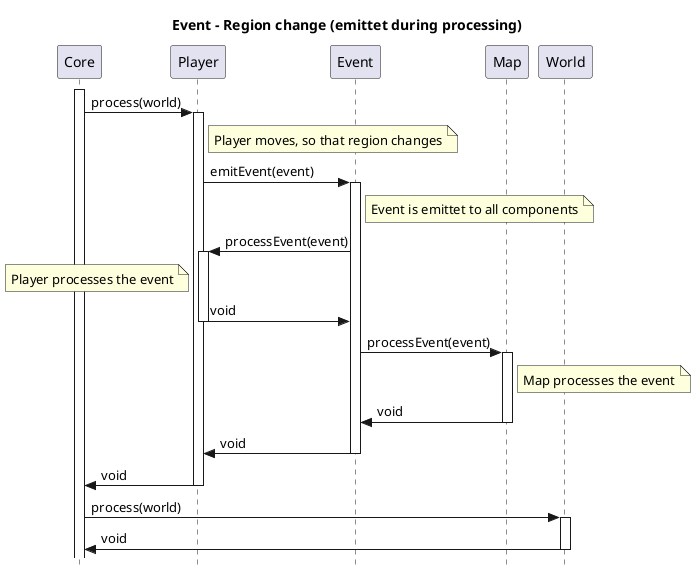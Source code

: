 @startuml Event Mid Process
skinparam style strictuml
title Event - Region change (emittet during processing)

activate Core

Core -> Player: process(world)

activate Player
note right of Player
	Player moves, so that region changes
end note
Player -> Event: emitEvent(event)
activate Event
note right of Event
	Event is emittet to all components
end note

Event -> Player: processEvent(event)
activate Player
note left of Player
	Player processes the event
end note
Player -> Event: void
deactivate Player

Event -> Map: processEvent(event)
activate Map
note right of Map
	Map processes the event
end note
Map -> Event: void
deactivate Map

Event -> Player: void
deactivate Event

Player -> Core: void
deactivate Player

Core -> World: process(world)
activate World
World -> Core: void
deactivate World

@enduml
